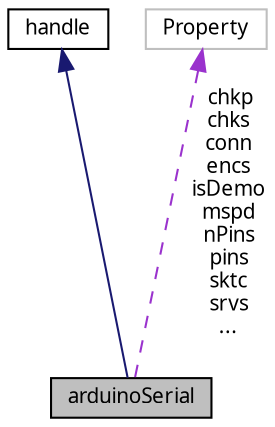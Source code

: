 digraph "arduinoSerial"
{
 // LATEX_PDF_SIZE
  edge [fontname="Graublau Slab",fontsize="10",labelfontname="Graublau Slab",labelfontsize="10"];
  node [fontname="Graublau Slab",fontsize="10",shape=record];
  Node1 [label="arduinoSerial",height=0.2,width=0.4,color="black", fillcolor="grey75", style="filled", fontcolor="black",tooltip=" "];
  Node2 -> Node1 [dir="back",color="midnightblue",fontsize="10",style="solid",fontname="Graublau Slab"];
  Node2 [label="handle",height=0.2,width=0.4,color="black", fillcolor="white", style="filled",URL="$classhandle.html",tooltip=" "];
  Node3 -> Node1 [dir="back",color="darkorchid3",fontsize="10",style="dashed",label=" chkp\nchks\nconn\nencs\nisDemo\nmspd\nnPins\npins\nsktc\nsrvs\n..." ,fontname="Graublau Slab"];
  Node3 [label="Property",height=0.2,width=0.4,color="grey75", fillcolor="white", style="filled",tooltip=" "];
}
